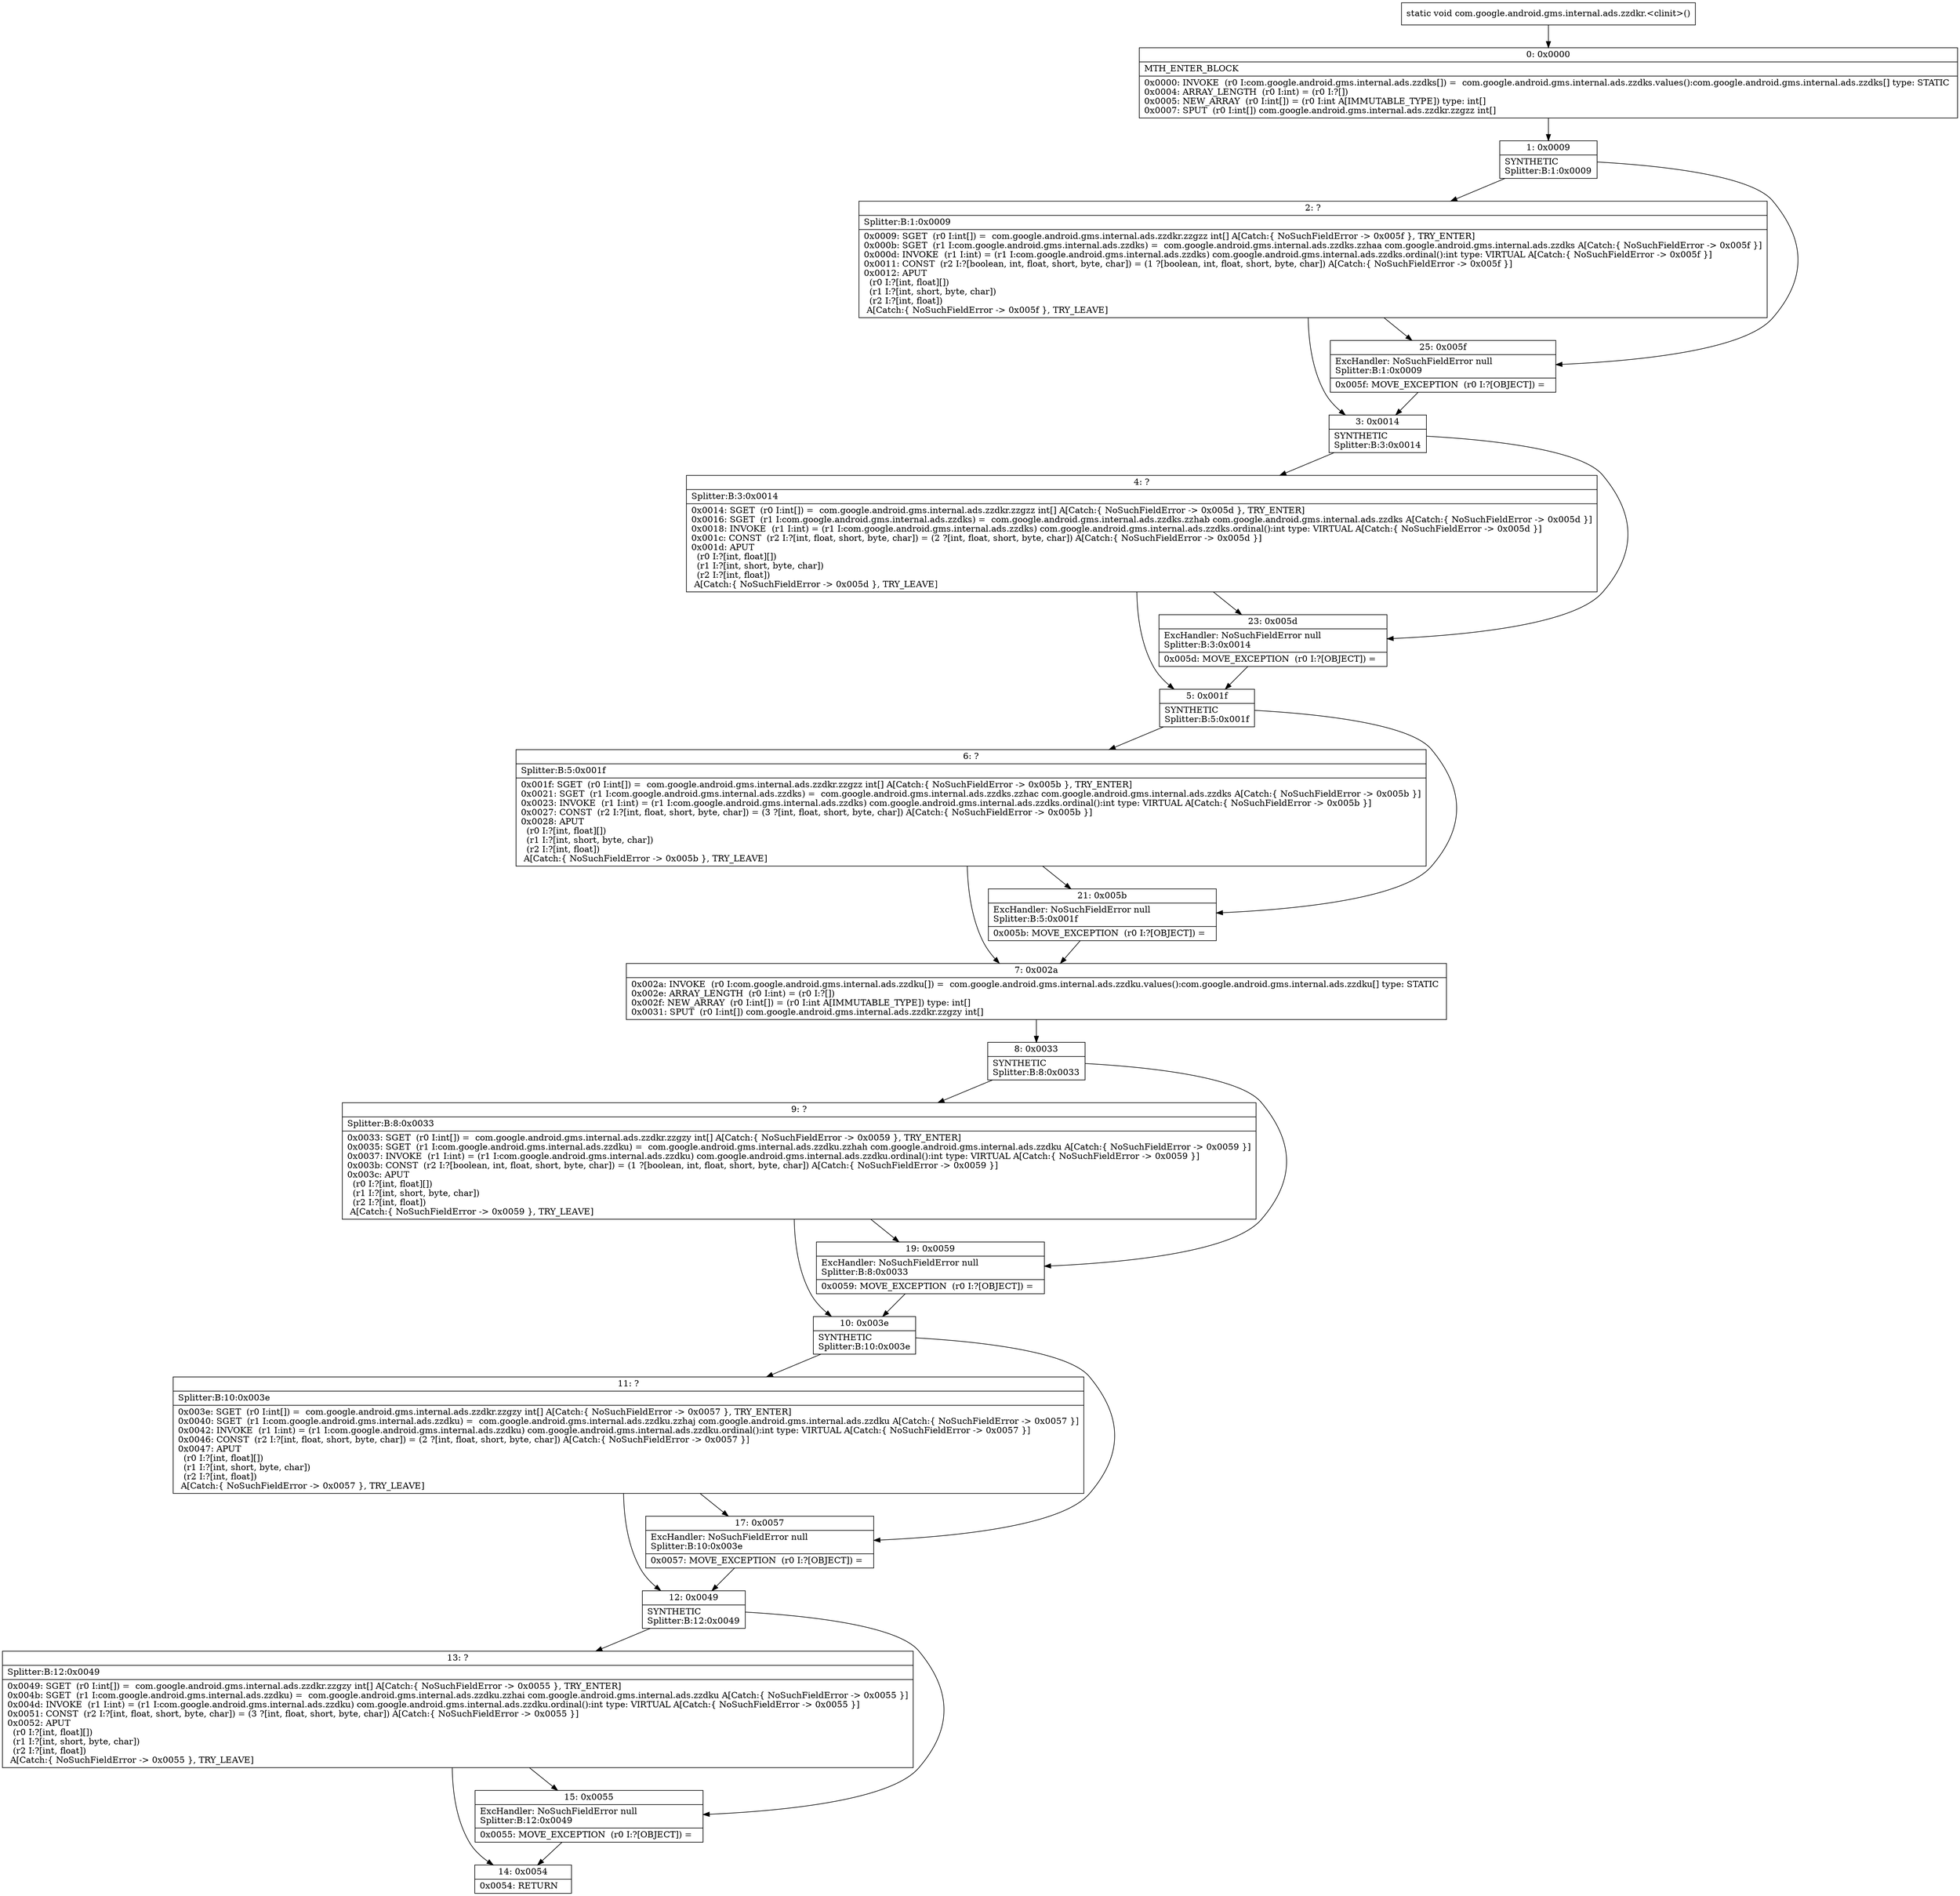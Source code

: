 digraph "CFG forcom.google.android.gms.internal.ads.zzdkr.\<clinit\>()V" {
Node_0 [shape=record,label="{0\:\ 0x0000|MTH_ENTER_BLOCK\l|0x0000: INVOKE  (r0 I:com.google.android.gms.internal.ads.zzdks[]) =  com.google.android.gms.internal.ads.zzdks.values():com.google.android.gms.internal.ads.zzdks[] type: STATIC \l0x0004: ARRAY_LENGTH  (r0 I:int) = (r0 I:?[]) \l0x0005: NEW_ARRAY  (r0 I:int[]) = (r0 I:int A[IMMUTABLE_TYPE]) type: int[] \l0x0007: SPUT  (r0 I:int[]) com.google.android.gms.internal.ads.zzdkr.zzgzz int[] \l}"];
Node_1 [shape=record,label="{1\:\ 0x0009|SYNTHETIC\lSplitter:B:1:0x0009\l}"];
Node_2 [shape=record,label="{2\:\ ?|Splitter:B:1:0x0009\l|0x0009: SGET  (r0 I:int[]) =  com.google.android.gms.internal.ads.zzdkr.zzgzz int[] A[Catch:\{ NoSuchFieldError \-\> 0x005f \}, TRY_ENTER]\l0x000b: SGET  (r1 I:com.google.android.gms.internal.ads.zzdks) =  com.google.android.gms.internal.ads.zzdks.zzhaa com.google.android.gms.internal.ads.zzdks A[Catch:\{ NoSuchFieldError \-\> 0x005f \}]\l0x000d: INVOKE  (r1 I:int) = (r1 I:com.google.android.gms.internal.ads.zzdks) com.google.android.gms.internal.ads.zzdks.ordinal():int type: VIRTUAL A[Catch:\{ NoSuchFieldError \-\> 0x005f \}]\l0x0011: CONST  (r2 I:?[boolean, int, float, short, byte, char]) = (1 ?[boolean, int, float, short, byte, char]) A[Catch:\{ NoSuchFieldError \-\> 0x005f \}]\l0x0012: APUT  \l  (r0 I:?[int, float][])\l  (r1 I:?[int, short, byte, char])\l  (r2 I:?[int, float])\l A[Catch:\{ NoSuchFieldError \-\> 0x005f \}, TRY_LEAVE]\l}"];
Node_3 [shape=record,label="{3\:\ 0x0014|SYNTHETIC\lSplitter:B:3:0x0014\l}"];
Node_4 [shape=record,label="{4\:\ ?|Splitter:B:3:0x0014\l|0x0014: SGET  (r0 I:int[]) =  com.google.android.gms.internal.ads.zzdkr.zzgzz int[] A[Catch:\{ NoSuchFieldError \-\> 0x005d \}, TRY_ENTER]\l0x0016: SGET  (r1 I:com.google.android.gms.internal.ads.zzdks) =  com.google.android.gms.internal.ads.zzdks.zzhab com.google.android.gms.internal.ads.zzdks A[Catch:\{ NoSuchFieldError \-\> 0x005d \}]\l0x0018: INVOKE  (r1 I:int) = (r1 I:com.google.android.gms.internal.ads.zzdks) com.google.android.gms.internal.ads.zzdks.ordinal():int type: VIRTUAL A[Catch:\{ NoSuchFieldError \-\> 0x005d \}]\l0x001c: CONST  (r2 I:?[int, float, short, byte, char]) = (2 ?[int, float, short, byte, char]) A[Catch:\{ NoSuchFieldError \-\> 0x005d \}]\l0x001d: APUT  \l  (r0 I:?[int, float][])\l  (r1 I:?[int, short, byte, char])\l  (r2 I:?[int, float])\l A[Catch:\{ NoSuchFieldError \-\> 0x005d \}, TRY_LEAVE]\l}"];
Node_5 [shape=record,label="{5\:\ 0x001f|SYNTHETIC\lSplitter:B:5:0x001f\l}"];
Node_6 [shape=record,label="{6\:\ ?|Splitter:B:5:0x001f\l|0x001f: SGET  (r0 I:int[]) =  com.google.android.gms.internal.ads.zzdkr.zzgzz int[] A[Catch:\{ NoSuchFieldError \-\> 0x005b \}, TRY_ENTER]\l0x0021: SGET  (r1 I:com.google.android.gms.internal.ads.zzdks) =  com.google.android.gms.internal.ads.zzdks.zzhac com.google.android.gms.internal.ads.zzdks A[Catch:\{ NoSuchFieldError \-\> 0x005b \}]\l0x0023: INVOKE  (r1 I:int) = (r1 I:com.google.android.gms.internal.ads.zzdks) com.google.android.gms.internal.ads.zzdks.ordinal():int type: VIRTUAL A[Catch:\{ NoSuchFieldError \-\> 0x005b \}]\l0x0027: CONST  (r2 I:?[int, float, short, byte, char]) = (3 ?[int, float, short, byte, char]) A[Catch:\{ NoSuchFieldError \-\> 0x005b \}]\l0x0028: APUT  \l  (r0 I:?[int, float][])\l  (r1 I:?[int, short, byte, char])\l  (r2 I:?[int, float])\l A[Catch:\{ NoSuchFieldError \-\> 0x005b \}, TRY_LEAVE]\l}"];
Node_7 [shape=record,label="{7\:\ 0x002a|0x002a: INVOKE  (r0 I:com.google.android.gms.internal.ads.zzdku[]) =  com.google.android.gms.internal.ads.zzdku.values():com.google.android.gms.internal.ads.zzdku[] type: STATIC \l0x002e: ARRAY_LENGTH  (r0 I:int) = (r0 I:?[]) \l0x002f: NEW_ARRAY  (r0 I:int[]) = (r0 I:int A[IMMUTABLE_TYPE]) type: int[] \l0x0031: SPUT  (r0 I:int[]) com.google.android.gms.internal.ads.zzdkr.zzgzy int[] \l}"];
Node_8 [shape=record,label="{8\:\ 0x0033|SYNTHETIC\lSplitter:B:8:0x0033\l}"];
Node_9 [shape=record,label="{9\:\ ?|Splitter:B:8:0x0033\l|0x0033: SGET  (r0 I:int[]) =  com.google.android.gms.internal.ads.zzdkr.zzgzy int[] A[Catch:\{ NoSuchFieldError \-\> 0x0059 \}, TRY_ENTER]\l0x0035: SGET  (r1 I:com.google.android.gms.internal.ads.zzdku) =  com.google.android.gms.internal.ads.zzdku.zzhah com.google.android.gms.internal.ads.zzdku A[Catch:\{ NoSuchFieldError \-\> 0x0059 \}]\l0x0037: INVOKE  (r1 I:int) = (r1 I:com.google.android.gms.internal.ads.zzdku) com.google.android.gms.internal.ads.zzdku.ordinal():int type: VIRTUAL A[Catch:\{ NoSuchFieldError \-\> 0x0059 \}]\l0x003b: CONST  (r2 I:?[boolean, int, float, short, byte, char]) = (1 ?[boolean, int, float, short, byte, char]) A[Catch:\{ NoSuchFieldError \-\> 0x0059 \}]\l0x003c: APUT  \l  (r0 I:?[int, float][])\l  (r1 I:?[int, short, byte, char])\l  (r2 I:?[int, float])\l A[Catch:\{ NoSuchFieldError \-\> 0x0059 \}, TRY_LEAVE]\l}"];
Node_10 [shape=record,label="{10\:\ 0x003e|SYNTHETIC\lSplitter:B:10:0x003e\l}"];
Node_11 [shape=record,label="{11\:\ ?|Splitter:B:10:0x003e\l|0x003e: SGET  (r0 I:int[]) =  com.google.android.gms.internal.ads.zzdkr.zzgzy int[] A[Catch:\{ NoSuchFieldError \-\> 0x0057 \}, TRY_ENTER]\l0x0040: SGET  (r1 I:com.google.android.gms.internal.ads.zzdku) =  com.google.android.gms.internal.ads.zzdku.zzhaj com.google.android.gms.internal.ads.zzdku A[Catch:\{ NoSuchFieldError \-\> 0x0057 \}]\l0x0042: INVOKE  (r1 I:int) = (r1 I:com.google.android.gms.internal.ads.zzdku) com.google.android.gms.internal.ads.zzdku.ordinal():int type: VIRTUAL A[Catch:\{ NoSuchFieldError \-\> 0x0057 \}]\l0x0046: CONST  (r2 I:?[int, float, short, byte, char]) = (2 ?[int, float, short, byte, char]) A[Catch:\{ NoSuchFieldError \-\> 0x0057 \}]\l0x0047: APUT  \l  (r0 I:?[int, float][])\l  (r1 I:?[int, short, byte, char])\l  (r2 I:?[int, float])\l A[Catch:\{ NoSuchFieldError \-\> 0x0057 \}, TRY_LEAVE]\l}"];
Node_12 [shape=record,label="{12\:\ 0x0049|SYNTHETIC\lSplitter:B:12:0x0049\l}"];
Node_13 [shape=record,label="{13\:\ ?|Splitter:B:12:0x0049\l|0x0049: SGET  (r0 I:int[]) =  com.google.android.gms.internal.ads.zzdkr.zzgzy int[] A[Catch:\{ NoSuchFieldError \-\> 0x0055 \}, TRY_ENTER]\l0x004b: SGET  (r1 I:com.google.android.gms.internal.ads.zzdku) =  com.google.android.gms.internal.ads.zzdku.zzhai com.google.android.gms.internal.ads.zzdku A[Catch:\{ NoSuchFieldError \-\> 0x0055 \}]\l0x004d: INVOKE  (r1 I:int) = (r1 I:com.google.android.gms.internal.ads.zzdku) com.google.android.gms.internal.ads.zzdku.ordinal():int type: VIRTUAL A[Catch:\{ NoSuchFieldError \-\> 0x0055 \}]\l0x0051: CONST  (r2 I:?[int, float, short, byte, char]) = (3 ?[int, float, short, byte, char]) A[Catch:\{ NoSuchFieldError \-\> 0x0055 \}]\l0x0052: APUT  \l  (r0 I:?[int, float][])\l  (r1 I:?[int, short, byte, char])\l  (r2 I:?[int, float])\l A[Catch:\{ NoSuchFieldError \-\> 0x0055 \}, TRY_LEAVE]\l}"];
Node_14 [shape=record,label="{14\:\ 0x0054|0x0054: RETURN   \l}"];
Node_15 [shape=record,label="{15\:\ 0x0055|ExcHandler: NoSuchFieldError null\lSplitter:B:12:0x0049\l|0x0055: MOVE_EXCEPTION  (r0 I:?[OBJECT]) =  \l}"];
Node_17 [shape=record,label="{17\:\ 0x0057|ExcHandler: NoSuchFieldError null\lSplitter:B:10:0x003e\l|0x0057: MOVE_EXCEPTION  (r0 I:?[OBJECT]) =  \l}"];
Node_19 [shape=record,label="{19\:\ 0x0059|ExcHandler: NoSuchFieldError null\lSplitter:B:8:0x0033\l|0x0059: MOVE_EXCEPTION  (r0 I:?[OBJECT]) =  \l}"];
Node_21 [shape=record,label="{21\:\ 0x005b|ExcHandler: NoSuchFieldError null\lSplitter:B:5:0x001f\l|0x005b: MOVE_EXCEPTION  (r0 I:?[OBJECT]) =  \l}"];
Node_23 [shape=record,label="{23\:\ 0x005d|ExcHandler: NoSuchFieldError null\lSplitter:B:3:0x0014\l|0x005d: MOVE_EXCEPTION  (r0 I:?[OBJECT]) =  \l}"];
Node_25 [shape=record,label="{25\:\ 0x005f|ExcHandler: NoSuchFieldError null\lSplitter:B:1:0x0009\l|0x005f: MOVE_EXCEPTION  (r0 I:?[OBJECT]) =  \l}"];
MethodNode[shape=record,label="{static void com.google.android.gms.internal.ads.zzdkr.\<clinit\>() }"];
MethodNode -> Node_0;
Node_0 -> Node_1;
Node_1 -> Node_2;
Node_1 -> Node_25;
Node_2 -> Node_3;
Node_2 -> Node_25;
Node_3 -> Node_4;
Node_3 -> Node_23;
Node_4 -> Node_5;
Node_4 -> Node_23;
Node_5 -> Node_6;
Node_5 -> Node_21;
Node_6 -> Node_7;
Node_6 -> Node_21;
Node_7 -> Node_8;
Node_8 -> Node_9;
Node_8 -> Node_19;
Node_9 -> Node_10;
Node_9 -> Node_19;
Node_10 -> Node_11;
Node_10 -> Node_17;
Node_11 -> Node_12;
Node_11 -> Node_17;
Node_12 -> Node_13;
Node_12 -> Node_15;
Node_13 -> Node_14;
Node_13 -> Node_15;
Node_15 -> Node_14;
Node_17 -> Node_12;
Node_19 -> Node_10;
Node_21 -> Node_7;
Node_23 -> Node_5;
Node_25 -> Node_3;
}

